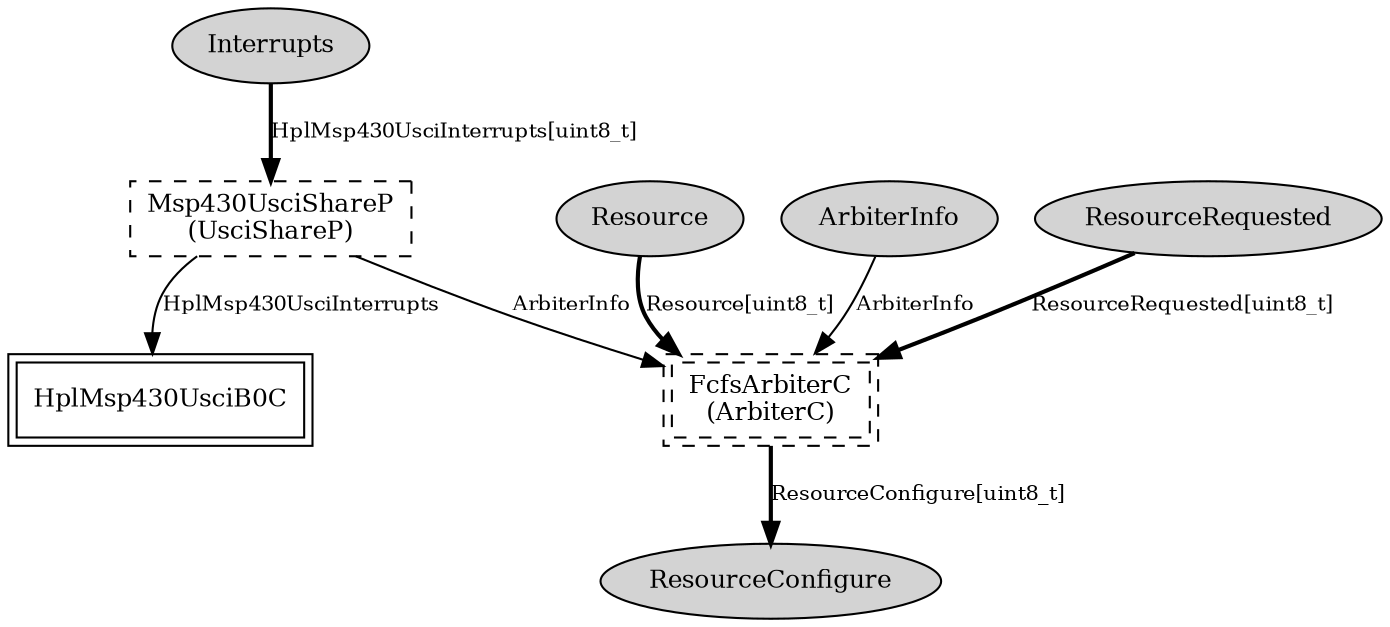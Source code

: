 digraph "tos.chips.msp430.x2xxx.usci.Msp430UsciShareB0P" {
  n0x40b81010 [shape=ellipse, style=filled, label="ResourceRequested", fontsize=12];
  "Msp430UsciShareB0P.ArbiterC" [fontsize=12, shape=box,peripheries=2, style=dashed, label="FcfsArbiterC\n(ArbiterC)", URL="../chtml/tos.system.FcfsArbiterC.html"];
  n0x40b86dc8 [shape=ellipse, style=filled, label="Interrupts", fontsize=12];
  "Msp430UsciShareB0P.UsciShareP" [fontsize=12, shape=box, style=dashed, label="Msp430UsciShareP\n(UsciShareP)", URL="../chtml/tos.chips.msp430.x2xxx.usci.Msp430UsciShareP.html"];
  n0x40b82588 [shape=ellipse, style=filled, label="Resource", fontsize=12];
  "Msp430UsciShareB0P.ArbiterC" [fontsize=12, shape=box,peripheries=2, style=dashed, label="FcfsArbiterC\n(ArbiterC)", URL="../chtml/tos.system.FcfsArbiterC.html"];
  n0x40b81498 [shape=ellipse, style=filled, label="ArbiterInfo", fontsize=12];
  "Msp430UsciShareB0P.ArbiterC" [fontsize=12, shape=box,peripheries=2, style=dashed, label="FcfsArbiterC\n(ArbiterC)", URL="../chtml/tos.system.FcfsArbiterC.html"];
  "Msp430UsciShareB0P.ArbiterC" [fontsize=12, shape=box,peripheries=2, style=dashed, label="FcfsArbiterC\n(ArbiterC)", URL="../chtml/tos.system.FcfsArbiterC.html"];
  n0x40b81c40 [shape=ellipse, style=filled, label="ResourceConfigure", fontsize=12];
  "Msp430UsciShareB0P.UsciShareP" [fontsize=12, shape=box, style=dashed, label="Msp430UsciShareP\n(UsciShareP)", URL="../chtml/tos.chips.msp430.x2xxx.usci.Msp430UsciShareP.html"];
  "Msp430UsciShareB0P.UsciShareP" [fontsize=12, shape=box, style=dashed, label="Msp430UsciShareP\n(UsciShareP)", URL="../chtml/tos.chips.msp430.x2xxx.usci.Msp430UsciShareP.html"];
  "HplMsp430UsciB0C" [fontsize=12, shape=box,peripheries=2, URL="../chtml/tos.chips.msp430.x2xxx.usci.HplMsp430UsciB0C.html"];
  "n0x40b81010" -> "Msp430UsciShareB0P.ArbiterC" [label="ResourceRequested[uint8_t]", style=bold, URL="../ihtml/tos.interfaces.ResourceRequested.html", fontsize=10];
  "n0x40b86dc8" -> "Msp430UsciShareB0P.UsciShareP" [label="HplMsp430UsciInterrupts[uint8_t]", style=bold, URL="../ihtml/tos.chips.msp430.x2xxx.usci.HplMsp430UsciInterrupts.html", fontsize=10];
  "n0x40b82588" -> "Msp430UsciShareB0P.ArbiterC" [label="Resource[uint8_t]", style=bold, URL="../ihtml/tos.interfaces.Resource.html", fontsize=10];
  "n0x40b81498" -> "Msp430UsciShareB0P.ArbiterC" [label="ArbiterInfo", URL="../ihtml/tos.interfaces.ArbiterInfo.html", fontsize=10];
  "Msp430UsciShareB0P.ArbiterC" -> "n0x40b81c40" [label="ResourceConfigure[uint8_t]", style=bold, URL="../ihtml/tos.interfaces.ResourceConfigure.html", fontsize=10];
  "Msp430UsciShareB0P.UsciShareP" -> "Msp430UsciShareB0P.ArbiterC" [label="ArbiterInfo", URL="../ihtml/tos.interfaces.ArbiterInfo.html", fontsize=10];
  "Msp430UsciShareB0P.UsciShareP" -> "HplMsp430UsciB0C" [label="HplMsp430UsciInterrupts", URL="../ihtml/tos.chips.msp430.x2xxx.usci.HplMsp430UsciInterrupts.html", fontsize=10];
}
